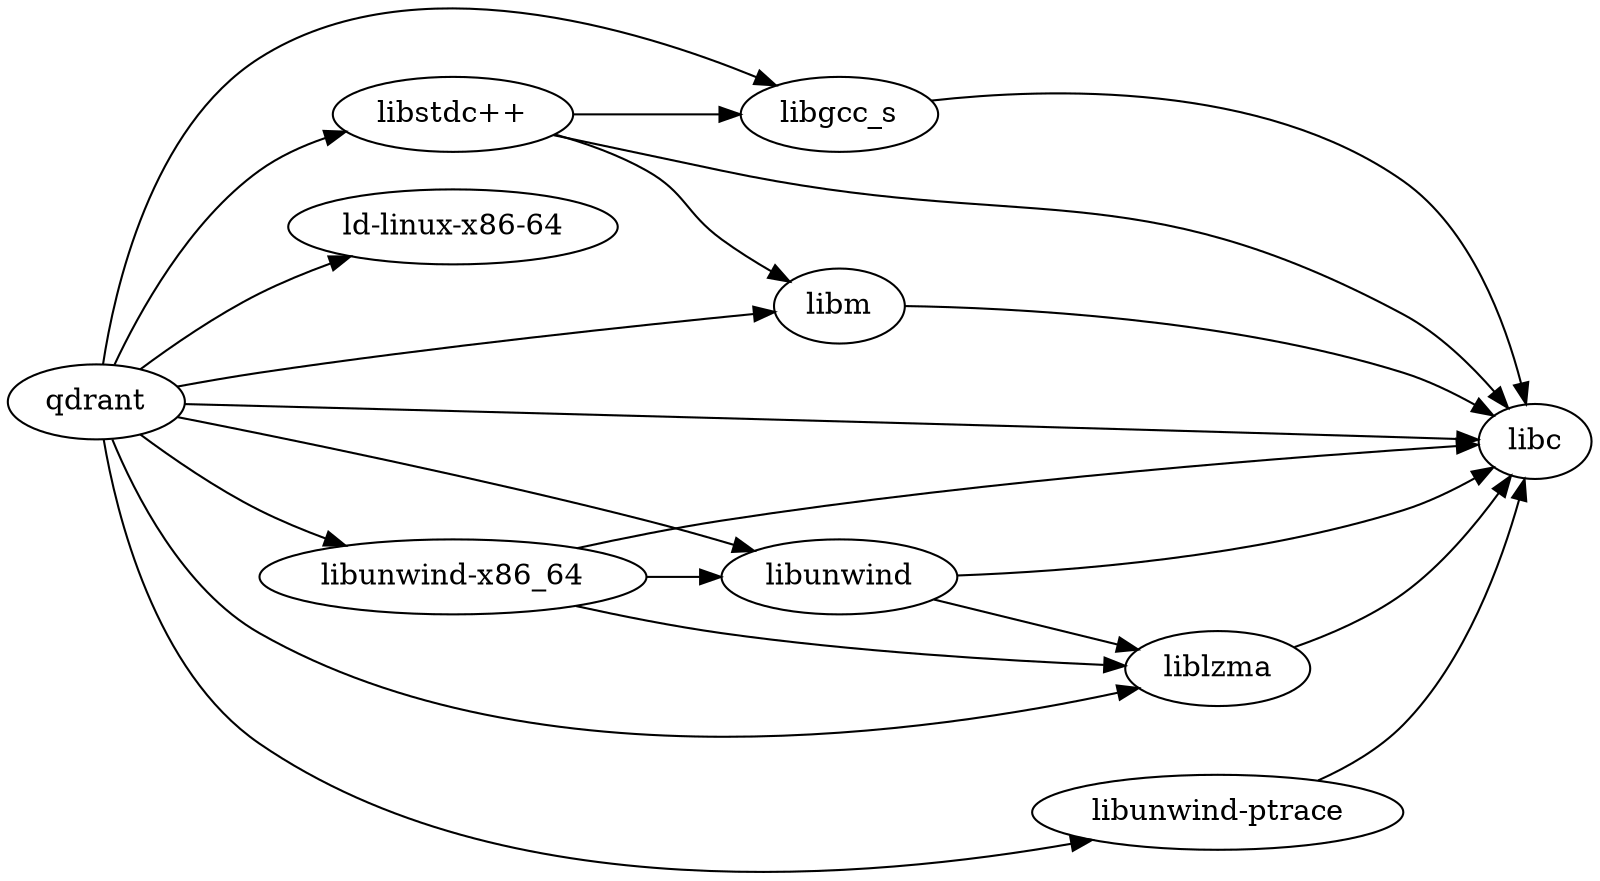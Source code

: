 digraph G {
  rankdir = LR;
"libstdc++" -> "libgcc_s"
"qdrant" -> "ld-linux-x86-64"
"libunwind" -> "libc"
"libunwind" -> "liblzma"
"libm" -> "libc"
"qdrant" -> "libstdc++"
"libstdc++" -> "libm"
"libunwind-x86_64" -> "libunwind"
"qdrant" -> "libunwind-x86_64"
"qdrant" -> "libgcc_s"
"qdrant" -> "libunwind"
"libstdc++" -> "libc"
"libgcc_s" -> "libc"
"libunwind-ptrace" -> "libc"
"qdrant" -> "libunwind-ptrace"
"liblzma" -> "libc"
"qdrant" -> "libm"
"libunwind-x86_64" -> "libc"
"qdrant" -> "libc"
"qdrant" -> "liblzma"
"libunwind-x86_64" -> "liblzma"
}
